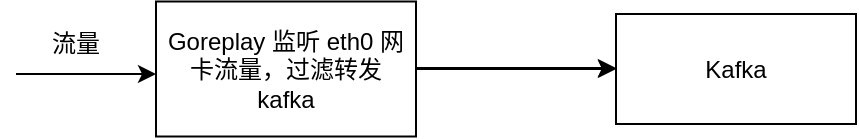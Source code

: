 <mxfile version="17.1.3" type="github"><diagram id="j0bHqz8p724hcuQuJrpb" name="Page-1"><mxGraphModel dx="2066" dy="1161" grid="1" gridSize="10" guides="1" tooltips="1" connect="1" arrows="1" fold="1" page="1" pageScale="1" pageWidth="827" pageHeight="1169" math="0" shadow="0"><root><mxCell id="0"/><mxCell id="1" parent="0"/><mxCell id="4-H10rtfryIzhr8zhpCz-7" value="" style="endArrow=classic;html=1;rounded=0;" parent="1" edge="1"><mxGeometry width="50" height="50" relative="1" as="geometry"><mxPoint x="230" y="440" as="sourcePoint"/><mxPoint x="300" y="440" as="targetPoint"/></mxGeometry></mxCell><mxCell id="HrWEQju6SMwIbkdRD0cu-3" value="" style="edgeStyle=orthogonalEdgeStyle;rounded=0;orthogonalLoop=1;jettySize=auto;html=1;" parent="1" source="4-H10rtfryIzhr8zhpCz-6" target="4-H10rtfryIzhr8zhpCz-8" edge="1"><mxGeometry relative="1" as="geometry"/></mxCell><mxCell id="4-H10rtfryIzhr8zhpCz-6" value="Goreplay 监听 eth0 网卡流量，过滤转发 kafka" style="rounded=0;whiteSpace=wrap;html=1;" parent="1" vertex="1"><mxGeometry x="300" y="403.75" width="130" height="67.5" as="geometry"/></mxCell><mxCell id="4-H10rtfryIzhr8zhpCz-8" value="Kafka" style="rounded=0;whiteSpace=wrap;html=1;" parent="1" vertex="1"><mxGeometry x="530" y="410" width="120" height="55" as="geometry"/></mxCell><mxCell id="4-H10rtfryIzhr8zhpCz-9" value="" style="endArrow=classic;html=1;rounded=0;" parent="1" edge="1"><mxGeometry width="50" height="50" relative="1" as="geometry"><mxPoint x="430" y="437" as="sourcePoint"/><mxPoint x="530" y="437" as="targetPoint"/></mxGeometry></mxCell><mxCell id="4-H10rtfryIzhr8zhpCz-24" value="流量" style="text;html=1;strokeColor=none;fillColor=none;align=center;verticalAlign=middle;whiteSpace=wrap;rounded=0;" parent="1" vertex="1"><mxGeometry x="230" y="410" width="60" height="30" as="geometry"/></mxCell></root></mxGraphModel></diagram></mxfile>